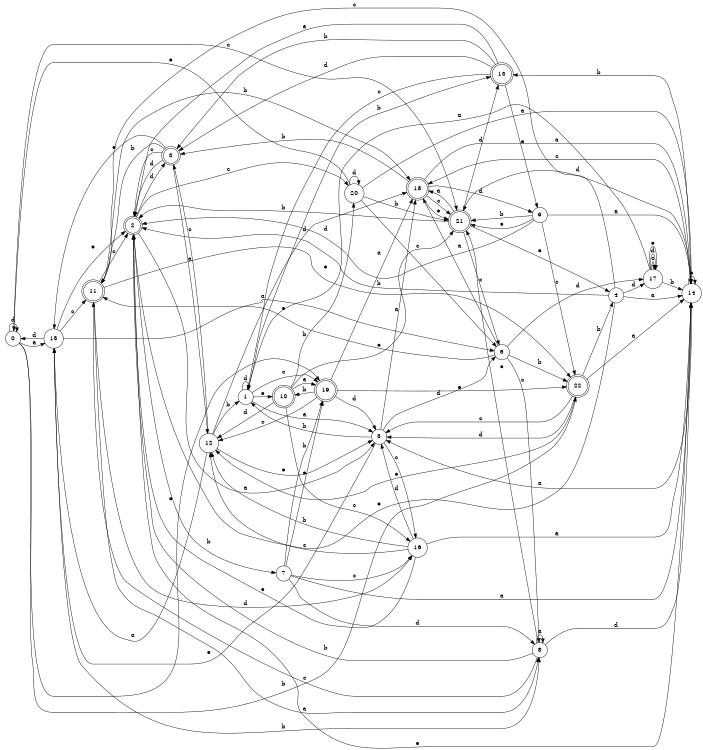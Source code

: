 digraph n19_9 {
__start0 [label="" shape="none"];

rankdir=LR;
size="8,5";

s0 [style="filled", color="black", fillcolor="white" shape="circle", label="0"];
s1 [style="filled", color="black", fillcolor="white" shape="circle", label="1"];
s2 [style="rounded,filled", color="black", fillcolor="white" shape="doublecircle", label="2"];
s3 [style="rounded,filled", color="black", fillcolor="white" shape="doublecircle", label="3"];
s4 [style="filled", color="black", fillcolor="white" shape="circle", label="4"];
s5 [style="filled", color="black", fillcolor="white" shape="circle", label="5"];
s6 [style="filled", color="black", fillcolor="white" shape="circle", label="6"];
s7 [style="filled", color="black", fillcolor="white" shape="circle", label="7"];
s8 [style="filled", color="black", fillcolor="white" shape="circle", label="8"];
s9 [style="filled", color="black", fillcolor="white" shape="circle", label="9"];
s10 [style="rounded,filled", color="black", fillcolor="white" shape="doublecircle", label="10"];
s11 [style="rounded,filled", color="black", fillcolor="white" shape="doublecircle", label="11"];
s12 [style="filled", color="black", fillcolor="white" shape="circle", label="12"];
s13 [style="rounded,filled", color="black", fillcolor="white" shape="doublecircle", label="13"];
s14 [style="filled", color="black", fillcolor="white" shape="circle", label="14"];
s15 [style="filled", color="black", fillcolor="white" shape="circle", label="15"];
s16 [style="filled", color="black", fillcolor="white" shape="circle", label="16"];
s17 [style="filled", color="black", fillcolor="white" shape="circle", label="17"];
s18 [style="rounded,filled", color="black", fillcolor="white" shape="doublecircle", label="18"];
s19 [style="rounded,filled", color="black", fillcolor="white" shape="doublecircle", label="19"];
s20 [style="filled", color="black", fillcolor="white" shape="circle", label="20"];
s21 [style="rounded,filled", color="black", fillcolor="white" shape="doublecircle", label="21"];
s22 [style="rounded,filled", color="black", fillcolor="white" shape="doublecircle", label="22"];
s0 -> s15 [label="a"];
s0 -> s22 [label="b"];
s0 -> s21 [label="c"];
s0 -> s0 [label="d"];
s0 -> s19 [label="e"];
s1 -> s5 [label="a"];
s1 -> s13 [label="b"];
s1 -> s19 [label="c"];
s1 -> s1 [label="d"];
s1 -> s10 [label="e"];
s2 -> s5 [label="a"];
s2 -> s7 [label="b"];
s2 -> s20 [label="c"];
s2 -> s3 [label="d"];
s2 -> s14 [label="e"];
s3 -> s12 [label="a"];
s3 -> s11 [label="b"];
s3 -> s2 [label="c"];
s3 -> s2 [label="d"];
s3 -> s15 [label="e"];
s4 -> s14 [label="a"];
s4 -> s2 [label="b"];
s4 -> s11 [label="c"];
s4 -> s17 [label="d"];
s4 -> s2 [label="e"];
s5 -> s18 [label="a"];
s5 -> s1 [label="b"];
s5 -> s16 [label="c"];
s5 -> s6 [label="d"];
s5 -> s15 [label="e"];
s6 -> s18 [label="a"];
s6 -> s22 [label="b"];
s6 -> s8 [label="c"];
s6 -> s17 [label="d"];
s6 -> s11 [label="e"];
s7 -> s14 [label="a"];
s7 -> s19 [label="b"];
s7 -> s16 [label="c"];
s7 -> s8 [label="d"];
s7 -> s19 [label="e"];
s8 -> s8 [label="a"];
s8 -> s2 [label="b"];
s8 -> s11 [label="c"];
s8 -> s14 [label="d"];
s8 -> s21 [label="e"];
s9 -> s14 [label="a"];
s9 -> s21 [label="b"];
s9 -> s22 [label="c"];
s9 -> s2 [label="d"];
s9 -> s21 [label="e"];
s10 -> s19 [label="a"];
s10 -> s20 [label="b"];
s10 -> s16 [label="c"];
s10 -> s12 [label="d"];
s10 -> s21 [label="e"];
s11 -> s8 [label="a"];
s11 -> s18 [label="b"];
s11 -> s2 [label="c"];
s11 -> s16 [label="d"];
s11 -> s22 [label="e"];
s12 -> s15 [label="a"];
s12 -> s1 [label="b"];
s12 -> s3 [label="c"];
s12 -> s18 [label="d"];
s12 -> s5 [label="e"];
s13 -> s2 [label="a"];
s13 -> s3 [label="b"];
s13 -> s1 [label="c"];
s13 -> s3 [label="d"];
s13 -> s9 [label="e"];
s14 -> s5 [label="a"];
s14 -> s13 [label="b"];
s14 -> s18 [label="c"];
s14 -> s21 [label="d"];
s14 -> s14 [label="e"];
s15 -> s6 [label="a"];
s15 -> s8 [label="b"];
s15 -> s11 [label="c"];
s15 -> s0 [label="d"];
s15 -> s2 [label="e"];
s16 -> s14 [label="a"];
s16 -> s12 [label="b"];
s16 -> s12 [label="c"];
s16 -> s5 [label="d"];
s16 -> s2 [label="e"];
s17 -> s1 [label="a"];
s17 -> s14 [label="b"];
s17 -> s17 [label="c"];
s17 -> s17 [label="d"];
s17 -> s17 [label="e"];
s18 -> s14 [label="a"];
s18 -> s3 [label="b"];
s18 -> s21 [label="c"];
s18 -> s9 [label="d"];
s18 -> s21 [label="e"];
s19 -> s18 [label="a"];
s19 -> s10 [label="b"];
s19 -> s12 [label="c"];
s19 -> s5 [label="d"];
s19 -> s22 [label="e"];
s20 -> s14 [label="a"];
s20 -> s21 [label="b"];
s20 -> s6 [label="c"];
s20 -> s20 [label="d"];
s20 -> s0 [label="e"];
s21 -> s18 [label="a"];
s21 -> s2 [label="b"];
s21 -> s6 [label="c"];
s21 -> s13 [label="d"];
s21 -> s4 [label="e"];
s22 -> s14 [label="a"];
s22 -> s4 [label="b"];
s22 -> s5 [label="c"];
s22 -> s5 [label="d"];
s22 -> s12 [label="e"];

}